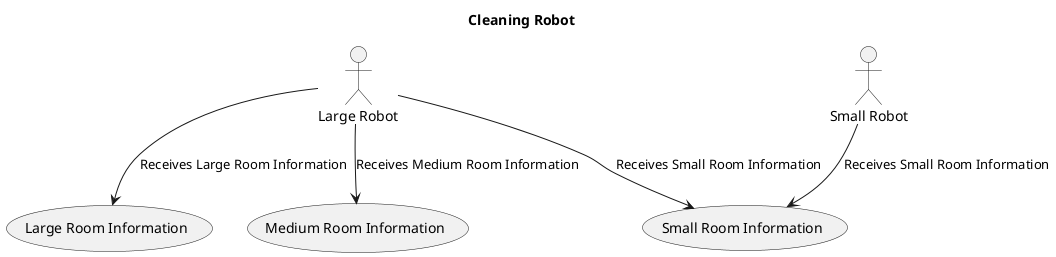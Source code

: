 @startuml
title Cleaning Robot

actor "Large Robot" as large_robot
actor "Small Robot" as small_robot



usecase "Large Room Information" as L
usecase "Medium Room Information" as M
usecase "Small Room Information" as S


large_robot --> L: Receives Large Room Information
large_robot --> M: Receives Medium Room Information
large_robot --> S: Receives Small Room Information

small_robot --> S: Receives Small Room Information
@enduml